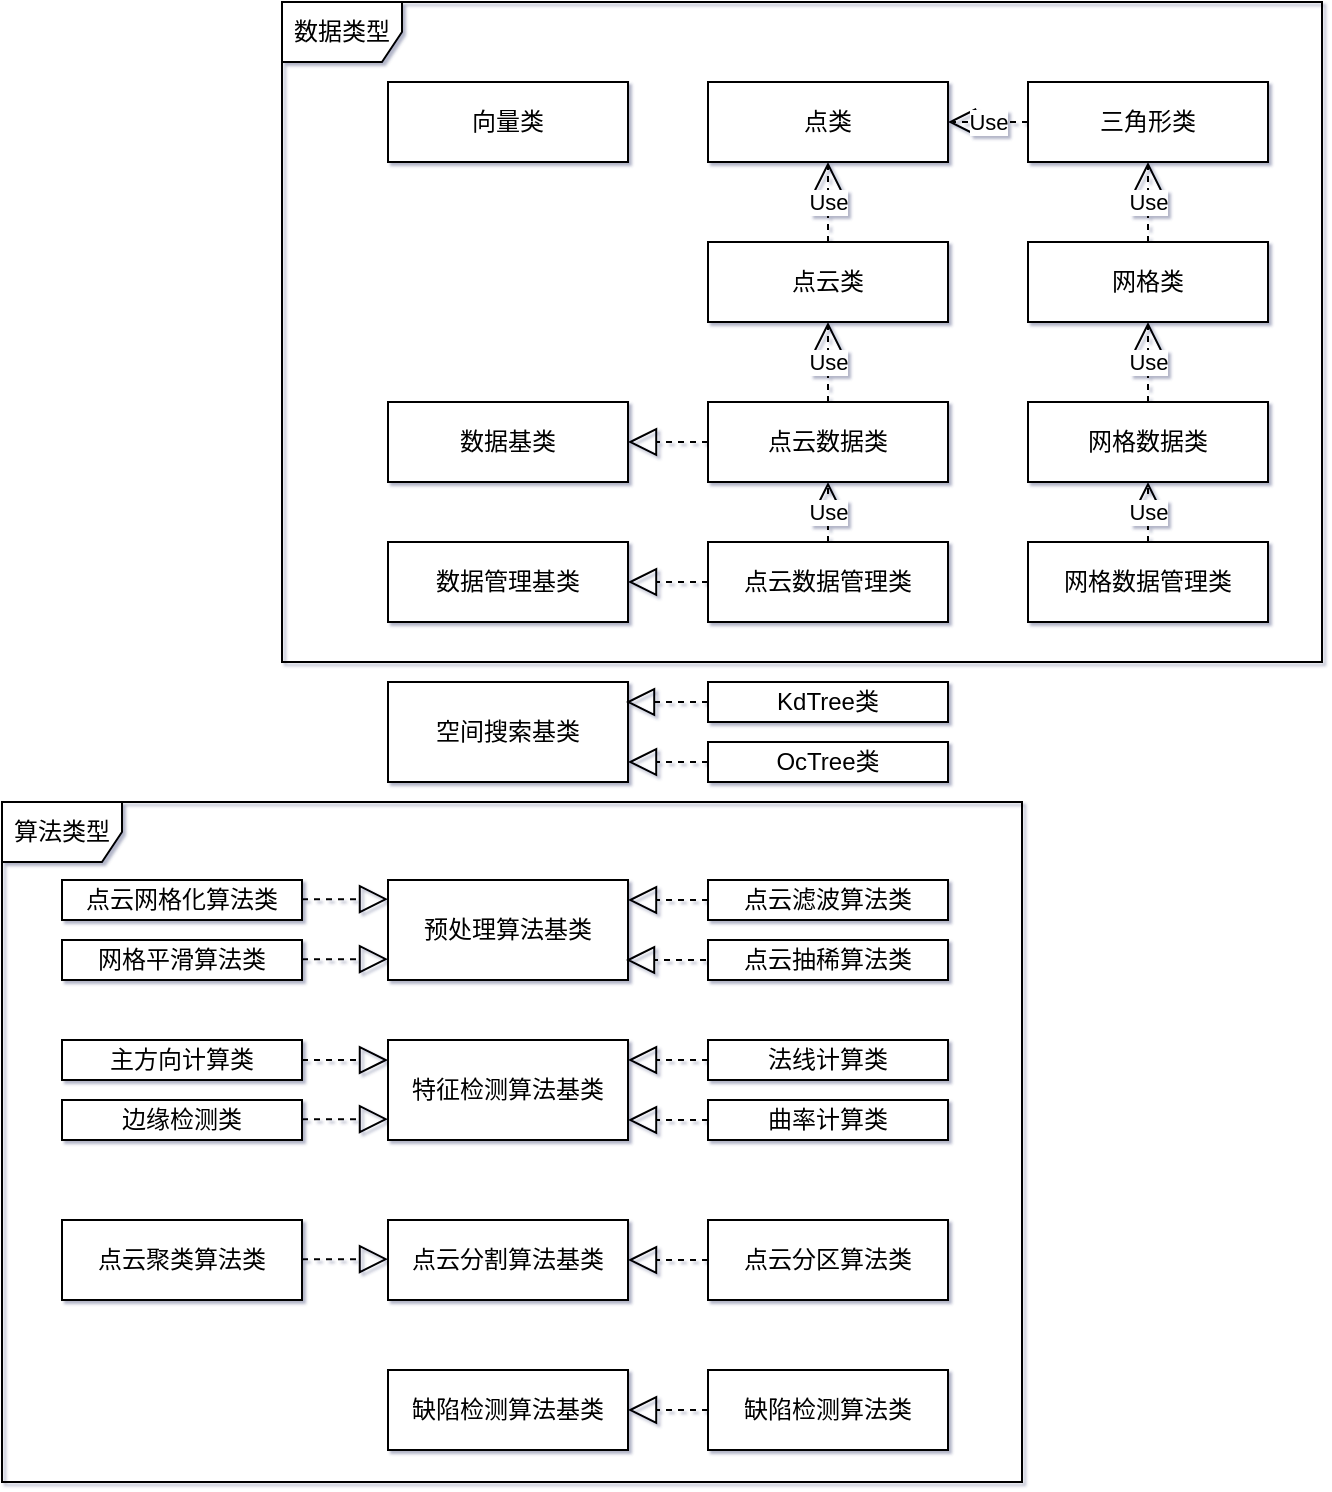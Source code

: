 <mxfile version="26.0.7">
  <diagram name="第 1 页" id="uARH736vWw_qrWtCbUs6">
    <mxGraphModel dx="1600" dy="805" grid="1" gridSize="10" guides="1" tooltips="1" connect="1" arrows="1" fold="1" page="1" pageScale="1" pageWidth="1169" pageHeight="1654" math="0" shadow="1">
      <root>
        <mxCell id="0" />
        <mxCell id="1" parent="0" />
        <mxCell id="TkaoiMYruR-OZeZLr6xF-1" value="点类" style="rounded=0;whiteSpace=wrap;html=1;" vertex="1" parent="1">
          <mxGeometry x="523" y="90" width="120" height="40" as="geometry" />
        </mxCell>
        <mxCell id="TkaoiMYruR-OZeZLr6xF-2" value="点云类" style="rounded=0;whiteSpace=wrap;html=1;" vertex="1" parent="1">
          <mxGeometry x="523" y="170" width="120" height="40" as="geometry" />
        </mxCell>
        <mxCell id="TkaoiMYruR-OZeZLr6xF-3" value="点云数据管理类" style="rounded=0;whiteSpace=wrap;html=1;" vertex="1" parent="1">
          <mxGeometry x="523" y="320" width="120" height="40" as="geometry" />
        </mxCell>
        <mxCell id="TkaoiMYruR-OZeZLr6xF-5" value="网格类" style="rounded=0;whiteSpace=wrap;html=1;" vertex="1" parent="1">
          <mxGeometry x="683" y="170" width="120" height="40" as="geometry" />
        </mxCell>
        <mxCell id="TkaoiMYruR-OZeZLr6xF-4" value="三角形类" style="rounded=0;whiteSpace=wrap;html=1;" vertex="1" parent="1">
          <mxGeometry x="683" y="90" width="120" height="40" as="geometry" />
        </mxCell>
        <mxCell id="TkaoiMYruR-OZeZLr6xF-6" value="网格数据管理类" style="rounded=0;whiteSpace=wrap;html=1;" vertex="1" parent="1">
          <mxGeometry x="683" y="320" width="120" height="40" as="geometry" />
        </mxCell>
        <mxCell id="TkaoiMYruR-OZeZLr6xF-7" value="数据管理基类" style="rounded=0;whiteSpace=wrap;html=1;" vertex="1" parent="1">
          <mxGeometry x="363" y="320" width="120" height="40" as="geometry" />
        </mxCell>
        <mxCell id="TkaoiMYruR-OZeZLr6xF-8" value="KdTree类" style="rounded=0;whiteSpace=wrap;html=1;" vertex="1" parent="1">
          <mxGeometry x="523" y="390" width="120" height="20" as="geometry" />
        </mxCell>
        <mxCell id="TkaoiMYruR-OZeZLr6xF-9" value="OcTree类" style="rounded=0;whiteSpace=wrap;html=1;" vertex="1" parent="1">
          <mxGeometry x="523" y="420" width="120" height="20" as="geometry" />
        </mxCell>
        <mxCell id="TkaoiMYruR-OZeZLr6xF-10" value="空间搜索基类" style="rounded=0;whiteSpace=wrap;html=1;" vertex="1" parent="1">
          <mxGeometry x="363" y="390" width="120" height="50" as="geometry" />
        </mxCell>
        <mxCell id="TkaoiMYruR-OZeZLr6xF-11" value="点云数据类" style="rounded=0;whiteSpace=wrap;html=1;" vertex="1" parent="1">
          <mxGeometry x="523" y="250" width="120" height="40" as="geometry" />
        </mxCell>
        <mxCell id="TkaoiMYruR-OZeZLr6xF-12" value="网格数据类" style="rounded=0;whiteSpace=wrap;html=1;" vertex="1" parent="1">
          <mxGeometry x="683" y="250" width="120" height="40" as="geometry" />
        </mxCell>
        <mxCell id="TkaoiMYruR-OZeZLr6xF-13" value="数据基类" style="rounded=0;whiteSpace=wrap;html=1;" vertex="1" parent="1">
          <mxGeometry x="363" y="250" width="120" height="40" as="geometry" />
        </mxCell>
        <mxCell id="TkaoiMYruR-OZeZLr6xF-16" value="预处理算法基类" style="rounded=0;whiteSpace=wrap;html=1;" vertex="1" parent="1">
          <mxGeometry x="363" y="489" width="120" height="50" as="geometry" />
        </mxCell>
        <mxCell id="TkaoiMYruR-OZeZLr6xF-17" value="点云滤波算法类" style="rounded=0;whiteSpace=wrap;html=1;" vertex="1" parent="1">
          <mxGeometry x="523" y="489" width="120" height="20" as="geometry" />
        </mxCell>
        <mxCell id="TkaoiMYruR-OZeZLr6xF-18" value="点云抽稀算法类" style="rounded=0;whiteSpace=wrap;html=1;" vertex="1" parent="1">
          <mxGeometry x="523" y="519" width="120" height="20" as="geometry" />
        </mxCell>
        <mxCell id="TkaoiMYruR-OZeZLr6xF-19" value="点云网格化算法类" style="rounded=0;whiteSpace=wrap;html=1;" vertex="1" parent="1">
          <mxGeometry x="200" y="489" width="120" height="20" as="geometry" />
        </mxCell>
        <mxCell id="TkaoiMYruR-OZeZLr6xF-20" value="网格平滑算法类" style="rounded=0;whiteSpace=wrap;html=1;" vertex="1" parent="1">
          <mxGeometry x="200" y="519" width="120" height="20" as="geometry" />
        </mxCell>
        <mxCell id="TkaoiMYruR-OZeZLr6xF-21" value="特征检测算法基类" style="rounded=0;whiteSpace=wrap;html=1;" vertex="1" parent="1">
          <mxGeometry x="363" y="569" width="120" height="50" as="geometry" />
        </mxCell>
        <mxCell id="TkaoiMYruR-OZeZLr6xF-27" value="向量类" style="rounded=0;whiteSpace=wrap;html=1;" vertex="1" parent="1">
          <mxGeometry x="363" y="90" width="120" height="40" as="geometry" />
        </mxCell>
        <mxCell id="TkaoiMYruR-OZeZLr6xF-28" value="法线计算类" style="rounded=0;whiteSpace=wrap;html=1;" vertex="1" parent="1">
          <mxGeometry x="523" y="569" width="120" height="20" as="geometry" />
        </mxCell>
        <mxCell id="TkaoiMYruR-OZeZLr6xF-29" value="曲率计算类" style="rounded=0;whiteSpace=wrap;html=1;" vertex="1" parent="1">
          <mxGeometry x="523" y="599" width="120" height="20" as="geometry" />
        </mxCell>
        <mxCell id="TkaoiMYruR-OZeZLr6xF-30" value="边缘检测类" style="rounded=0;whiteSpace=wrap;html=1;" vertex="1" parent="1">
          <mxGeometry x="200" y="599" width="120" height="20" as="geometry" />
        </mxCell>
        <mxCell id="TkaoiMYruR-OZeZLr6xF-31" value="主方向计算类" style="rounded=0;whiteSpace=wrap;html=1;" vertex="1" parent="1">
          <mxGeometry x="200" y="569" width="120" height="20" as="geometry" />
        </mxCell>
        <mxCell id="TkaoiMYruR-OZeZLr6xF-32" value="点云分割算法基类" style="rounded=0;whiteSpace=wrap;html=1;" vertex="1" parent="1">
          <mxGeometry x="363" y="659" width="120" height="40" as="geometry" />
        </mxCell>
        <mxCell id="TkaoiMYruR-OZeZLr6xF-33" value="点云分区算法类" style="rounded=0;whiteSpace=wrap;html=1;" vertex="1" parent="1">
          <mxGeometry x="523" y="659" width="120" height="40" as="geometry" />
        </mxCell>
        <mxCell id="TkaoiMYruR-OZeZLr6xF-34" value="点云聚类算法类" style="rounded=0;whiteSpace=wrap;html=1;" vertex="1" parent="1">
          <mxGeometry x="200" y="659" width="120" height="40" as="geometry" />
        </mxCell>
        <mxCell id="TkaoiMYruR-OZeZLr6xF-35" value="缺陷检测算法基类" style="rounded=0;whiteSpace=wrap;html=1;" vertex="1" parent="1">
          <mxGeometry x="363" y="734" width="120" height="40" as="geometry" />
        </mxCell>
        <mxCell id="TkaoiMYruR-OZeZLr6xF-36" value="缺陷检测算法类" style="rounded=0;whiteSpace=wrap;html=1;" vertex="1" parent="1">
          <mxGeometry x="523" y="734" width="120" height="40" as="geometry" />
        </mxCell>
        <mxCell id="TkaoiMYruR-OZeZLr6xF-39" value="Use" style="endArrow=open;endSize=12;dashed=1;html=1;rounded=0;entryX=0.5;entryY=1;entryDx=0;entryDy=0;exitX=0.5;exitY=0;exitDx=0;exitDy=0;" edge="1" parent="1" source="TkaoiMYruR-OZeZLr6xF-2" target="TkaoiMYruR-OZeZLr6xF-1">
          <mxGeometry width="160" relative="1" as="geometry">
            <mxPoint x="633" y="210" as="sourcePoint" />
            <mxPoint x="793" y="210" as="targetPoint" />
          </mxGeometry>
        </mxCell>
        <mxCell id="TkaoiMYruR-OZeZLr6xF-40" value="Use" style="endArrow=open;endSize=12;dashed=1;html=1;rounded=0;entryX=0.5;entryY=1;entryDx=0;entryDy=0;exitX=0.5;exitY=0;exitDx=0;exitDy=0;" edge="1" parent="1" source="TkaoiMYruR-OZeZLr6xF-5" target="TkaoiMYruR-OZeZLr6xF-4">
          <mxGeometry width="160" relative="1" as="geometry">
            <mxPoint x="593" y="180" as="sourcePoint" />
            <mxPoint x="593" y="140" as="targetPoint" />
          </mxGeometry>
        </mxCell>
        <mxCell id="TkaoiMYruR-OZeZLr6xF-42" value="Use" style="endArrow=open;endSize=12;dashed=1;html=1;rounded=0;entryX=1;entryY=0.5;entryDx=0;entryDy=0;exitX=0;exitY=0.5;exitDx=0;exitDy=0;" edge="1" parent="1" source="TkaoiMYruR-OZeZLr6xF-4" target="TkaoiMYruR-OZeZLr6xF-1">
          <mxGeometry width="160" relative="1" as="geometry">
            <mxPoint x="753" y="180" as="sourcePoint" />
            <mxPoint x="753" y="140" as="targetPoint" />
          </mxGeometry>
        </mxCell>
        <mxCell id="TkaoiMYruR-OZeZLr6xF-43" value="Use" style="endArrow=open;endSize=12;dashed=1;html=1;rounded=0;exitX=0.5;exitY=0;exitDx=0;exitDy=0;" edge="1" parent="1" source="TkaoiMYruR-OZeZLr6xF-11">
          <mxGeometry width="160" relative="1" as="geometry">
            <mxPoint x="593" y="180" as="sourcePoint" />
            <mxPoint x="583" y="210" as="targetPoint" />
          </mxGeometry>
        </mxCell>
        <mxCell id="TkaoiMYruR-OZeZLr6xF-44" value="Use" style="endArrow=open;endSize=12;dashed=1;html=1;rounded=0;exitX=0.5;exitY=0;exitDx=0;exitDy=0;entryX=0.5;entryY=1;entryDx=0;entryDy=0;" edge="1" parent="1" source="TkaoiMYruR-OZeZLr6xF-12" target="TkaoiMYruR-OZeZLr6xF-5">
          <mxGeometry width="160" relative="1" as="geometry">
            <mxPoint x="593" y="260" as="sourcePoint" />
            <mxPoint x="593" y="220" as="targetPoint" />
          </mxGeometry>
        </mxCell>
        <mxCell id="TkaoiMYruR-OZeZLr6xF-45" value="" style="endArrow=block;dashed=1;endFill=0;endSize=12;html=1;rounded=0;exitX=0;exitY=0.5;exitDx=0;exitDy=0;entryX=1;entryY=0.5;entryDx=0;entryDy=0;" edge="1" parent="1" source="TkaoiMYruR-OZeZLr6xF-11" target="TkaoiMYruR-OZeZLr6xF-13">
          <mxGeometry width="160" relative="1" as="geometry">
            <mxPoint x="633" y="310" as="sourcePoint" />
            <mxPoint x="793" y="310" as="targetPoint" />
          </mxGeometry>
        </mxCell>
        <mxCell id="TkaoiMYruR-OZeZLr6xF-46" value="Use" style="endArrow=open;endSize=12;dashed=1;html=1;rounded=0;exitX=0.5;exitY=0;exitDx=0;exitDy=0;" edge="1" parent="1" source="TkaoiMYruR-OZeZLr6xF-3">
          <mxGeometry width="160" relative="1" as="geometry">
            <mxPoint x="593" y="250" as="sourcePoint" />
            <mxPoint x="583" y="290" as="targetPoint" />
          </mxGeometry>
        </mxCell>
        <mxCell id="TkaoiMYruR-OZeZLr6xF-47" value="Use" style="endArrow=open;endSize=12;dashed=1;html=1;rounded=0;entryX=0.5;entryY=1;entryDx=0;entryDy=0;exitX=0.5;exitY=0;exitDx=0;exitDy=0;" edge="1" parent="1" source="TkaoiMYruR-OZeZLr6xF-6" target="TkaoiMYruR-OZeZLr6xF-12">
          <mxGeometry width="160" relative="1" as="geometry">
            <mxPoint x="743" y="310" as="sourcePoint" />
            <mxPoint x="753" y="210" as="targetPoint" />
          </mxGeometry>
        </mxCell>
        <mxCell id="TkaoiMYruR-OZeZLr6xF-48" value="" style="endArrow=block;dashed=1;endFill=0;endSize=12;html=1;rounded=0;exitX=0;exitY=0.5;exitDx=0;exitDy=0;entryX=1;entryY=0.5;entryDx=0;entryDy=0;" edge="1" parent="1" source="TkaoiMYruR-OZeZLr6xF-3" target="TkaoiMYruR-OZeZLr6xF-7">
          <mxGeometry width="160" relative="1" as="geometry">
            <mxPoint x="533" y="270" as="sourcePoint" />
            <mxPoint x="493" y="270" as="targetPoint" />
          </mxGeometry>
        </mxCell>
        <mxCell id="TkaoiMYruR-OZeZLr6xF-53" value="" style="endArrow=block;dashed=1;endFill=0;endSize=12;html=1;rounded=0;exitX=0;exitY=0.5;exitDx=0;exitDy=0;" edge="1" parent="1" source="TkaoiMYruR-OZeZLr6xF-8">
          <mxGeometry width="160" relative="1" as="geometry">
            <mxPoint x="533" y="340" as="sourcePoint" />
            <mxPoint x="482" y="400" as="targetPoint" />
          </mxGeometry>
        </mxCell>
        <mxCell id="TkaoiMYruR-OZeZLr6xF-54" value="" style="endArrow=block;dashed=1;endFill=0;endSize=12;html=1;rounded=0;exitX=0;exitY=0.5;exitDx=0;exitDy=0;" edge="1" parent="1" source="TkaoiMYruR-OZeZLr6xF-17">
          <mxGeometry width="160" relative="1" as="geometry">
            <mxPoint x="533" y="439" as="sourcePoint" />
            <mxPoint x="483" y="499" as="targetPoint" />
          </mxGeometry>
        </mxCell>
        <mxCell id="TkaoiMYruR-OZeZLr6xF-55" value="" style="endArrow=block;dashed=1;endFill=0;endSize=12;html=1;rounded=0;exitX=0;exitY=0.5;exitDx=0;exitDy=0;" edge="1" parent="1" source="TkaoiMYruR-OZeZLr6xF-28">
          <mxGeometry width="160" relative="1" as="geometry">
            <mxPoint x="533" y="519" as="sourcePoint" />
            <mxPoint x="483" y="579" as="targetPoint" />
          </mxGeometry>
        </mxCell>
        <mxCell id="TkaoiMYruR-OZeZLr6xF-56" value="" style="endArrow=block;dashed=1;endFill=0;endSize=12;html=1;rounded=0;exitX=0;exitY=0.5;exitDx=0;exitDy=0;entryX=1;entryY=0.5;entryDx=0;entryDy=0;" edge="1" parent="1" source="TkaoiMYruR-OZeZLr6xF-33" target="TkaoiMYruR-OZeZLr6xF-32">
          <mxGeometry width="160" relative="1" as="geometry">
            <mxPoint x="533" y="614" as="sourcePoint" />
            <mxPoint x="493" y="614" as="targetPoint" />
          </mxGeometry>
        </mxCell>
        <mxCell id="TkaoiMYruR-OZeZLr6xF-57" value="" style="endArrow=block;dashed=1;endFill=0;endSize=12;html=1;rounded=0;exitX=0;exitY=0.5;exitDx=0;exitDy=0;entryX=1;entryY=0.5;entryDx=0;entryDy=0;" edge="1" parent="1" source="TkaoiMYruR-OZeZLr6xF-36" target="TkaoiMYruR-OZeZLr6xF-35">
          <mxGeometry width="160" relative="1" as="geometry">
            <mxPoint x="533" y="689" as="sourcePoint" />
            <mxPoint x="493" y="689" as="targetPoint" />
          </mxGeometry>
        </mxCell>
        <mxCell id="TkaoiMYruR-OZeZLr6xF-60" value="" style="endArrow=block;dashed=1;endFill=0;endSize=12;html=1;rounded=0;exitX=0;exitY=0.5;exitDx=0;exitDy=0;" edge="1" parent="1" source="TkaoiMYruR-OZeZLr6xF-9">
          <mxGeometry width="160" relative="1" as="geometry">
            <mxPoint x="533" y="410" as="sourcePoint" />
            <mxPoint x="483" y="430" as="targetPoint" />
          </mxGeometry>
        </mxCell>
        <mxCell id="TkaoiMYruR-OZeZLr6xF-61" value="" style="endArrow=block;dashed=1;endFill=0;endSize=12;html=1;rounded=0;exitX=0;exitY=0.5;exitDx=0;exitDy=0;" edge="1" parent="1" source="TkaoiMYruR-OZeZLr6xF-29">
          <mxGeometry width="160" relative="1" as="geometry">
            <mxPoint x="533" y="589" as="sourcePoint" />
            <mxPoint x="483" y="609" as="targetPoint" />
          </mxGeometry>
        </mxCell>
        <mxCell id="TkaoiMYruR-OZeZLr6xF-62" value="" style="endArrow=block;dashed=1;endFill=0;endSize=12;html=1;rounded=0;" edge="1" parent="1">
          <mxGeometry width="160" relative="1" as="geometry">
            <mxPoint x="522" y="529" as="sourcePoint" />
            <mxPoint x="482" y="529" as="targetPoint" />
          </mxGeometry>
        </mxCell>
        <mxCell id="TkaoiMYruR-OZeZLr6xF-65" value="" style="endArrow=block;dashed=1;endFill=0;endSize=12;html=1;rounded=0;exitX=1;exitY=0.5;exitDx=0;exitDy=0;" edge="1" parent="1" source="TkaoiMYruR-OZeZLr6xF-31">
          <mxGeometry width="160" relative="1" as="geometry">
            <mxPoint x="500" y="559" as="sourcePoint" />
            <mxPoint x="363" y="579" as="targetPoint" />
          </mxGeometry>
        </mxCell>
        <mxCell id="TkaoiMYruR-OZeZLr6xF-67" value="" style="endArrow=block;dashed=1;endFill=0;endSize=12;html=1;rounded=0;exitX=1;exitY=0.5;exitDx=0;exitDy=0;" edge="1" parent="1">
          <mxGeometry width="160" relative="1" as="geometry">
            <mxPoint x="320" y="678.58" as="sourcePoint" />
            <mxPoint x="363" y="678.58" as="targetPoint" />
          </mxGeometry>
        </mxCell>
        <mxCell id="TkaoiMYruR-OZeZLr6xF-68" value="" style="endArrow=block;dashed=1;endFill=0;endSize=12;html=1;rounded=0;exitX=1;exitY=0.5;exitDx=0;exitDy=0;" edge="1" parent="1">
          <mxGeometry width="160" relative="1" as="geometry">
            <mxPoint x="320" y="608.58" as="sourcePoint" />
            <mxPoint x="363" y="608.58" as="targetPoint" />
          </mxGeometry>
        </mxCell>
        <mxCell id="TkaoiMYruR-OZeZLr6xF-69" value="" style="endArrow=block;dashed=1;endFill=0;endSize=12;html=1;rounded=0;exitX=1;exitY=0.5;exitDx=0;exitDy=0;" edge="1" parent="1">
          <mxGeometry width="160" relative="1" as="geometry">
            <mxPoint x="320" y="528.58" as="sourcePoint" />
            <mxPoint x="363" y="528.58" as="targetPoint" />
          </mxGeometry>
        </mxCell>
        <mxCell id="TkaoiMYruR-OZeZLr6xF-70" value="" style="endArrow=block;dashed=1;endFill=0;endSize=12;html=1;rounded=0;exitX=1;exitY=0.5;exitDx=0;exitDy=0;" edge="1" parent="1">
          <mxGeometry width="160" relative="1" as="geometry">
            <mxPoint x="320" y="498.58" as="sourcePoint" />
            <mxPoint x="363" y="498.58" as="targetPoint" />
          </mxGeometry>
        </mxCell>
        <mxCell id="TkaoiMYruR-OZeZLr6xF-74" value="数据类型" style="shape=umlFrame;whiteSpace=wrap;html=1;pointerEvents=0;" vertex="1" parent="1">
          <mxGeometry x="310" y="50" width="520" height="330" as="geometry" />
        </mxCell>
        <mxCell id="TkaoiMYruR-OZeZLr6xF-76" value="算法类型" style="shape=umlFrame;whiteSpace=wrap;html=1;pointerEvents=0;" vertex="1" parent="1">
          <mxGeometry x="170" y="450" width="510" height="340" as="geometry" />
        </mxCell>
      </root>
    </mxGraphModel>
  </diagram>
</mxfile>
